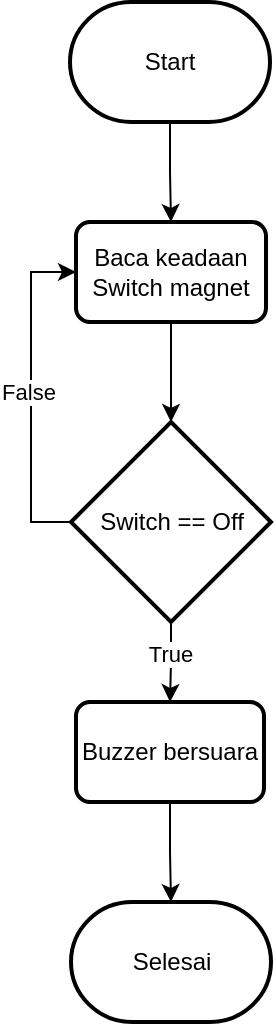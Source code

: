 <mxfile version="22.0.8" type="github">
  <diagram name="Page-1" id="aHBTTGxstkMjOlrfVOju">
    <mxGraphModel dx="1290" dy="574" grid="1" gridSize="10" guides="1" tooltips="1" connect="1" arrows="1" fold="1" page="1" pageScale="1" pageWidth="850" pageHeight="1100" math="0" shadow="0">
      <root>
        <mxCell id="0" />
        <mxCell id="1" parent="0" />
        <mxCell id="XB6f-WpCVGhrMiFMidnd-4" style="edgeStyle=orthogonalEdgeStyle;rounded=0;orthogonalLoop=1;jettySize=auto;html=1;exitX=0.5;exitY=1;exitDx=0;exitDy=0;exitPerimeter=0;entryX=0.5;entryY=0;entryDx=0;entryDy=0;" edge="1" parent="1" source="XB6f-WpCVGhrMiFMidnd-2" target="XB6f-WpCVGhrMiFMidnd-3">
          <mxGeometry relative="1" as="geometry" />
        </mxCell>
        <mxCell id="XB6f-WpCVGhrMiFMidnd-2" value="Start" style="strokeWidth=2;html=1;shape=mxgraph.flowchart.terminator;whiteSpace=wrap;" vertex="1" parent="1">
          <mxGeometry x="375" y="10" width="100" height="60" as="geometry" />
        </mxCell>
        <mxCell id="XB6f-WpCVGhrMiFMidnd-3" value="Baca keadaan Switch magnet" style="rounded=1;whiteSpace=wrap;html=1;absoluteArcSize=1;arcSize=14;strokeWidth=2;" vertex="1" parent="1">
          <mxGeometry x="378" y="120" width="95" height="50" as="geometry" />
        </mxCell>
        <mxCell id="XB6f-WpCVGhrMiFMidnd-11" style="edgeStyle=orthogonalEdgeStyle;rounded=0;orthogonalLoop=1;jettySize=auto;html=1;exitX=0;exitY=0.5;exitDx=0;exitDy=0;exitPerimeter=0;entryX=0;entryY=0.5;entryDx=0;entryDy=0;" edge="1" parent="1" source="XB6f-WpCVGhrMiFMidnd-7" target="XB6f-WpCVGhrMiFMidnd-3">
          <mxGeometry relative="1" as="geometry" />
        </mxCell>
        <mxCell id="XB6f-WpCVGhrMiFMidnd-19" value="False" style="edgeLabel;html=1;align=center;verticalAlign=middle;resizable=0;points=[];" vertex="1" connectable="0" parent="XB6f-WpCVGhrMiFMidnd-11">
          <mxGeometry x="0.022" y="2" relative="1" as="geometry">
            <mxPoint as="offset" />
          </mxGeometry>
        </mxCell>
        <mxCell id="XB6f-WpCVGhrMiFMidnd-12" style="edgeStyle=orthogonalEdgeStyle;rounded=0;orthogonalLoop=1;jettySize=auto;html=1;exitX=0.5;exitY=1;exitDx=0;exitDy=0;exitPerimeter=0;entryX=0.5;entryY=0;entryDx=0;entryDy=0;" edge="1" parent="1" source="XB6f-WpCVGhrMiFMidnd-7" target="XB6f-WpCVGhrMiFMidnd-10">
          <mxGeometry relative="1" as="geometry" />
        </mxCell>
        <mxCell id="XB6f-WpCVGhrMiFMidnd-18" value="True" style="edgeLabel;html=1;align=center;verticalAlign=middle;resizable=0;points=[];" vertex="1" connectable="0" parent="XB6f-WpCVGhrMiFMidnd-12">
          <mxGeometry x="-0.239" y="-1" relative="1" as="geometry">
            <mxPoint as="offset" />
          </mxGeometry>
        </mxCell>
        <mxCell id="XB6f-WpCVGhrMiFMidnd-7" value="Switch == Off" style="strokeWidth=2;html=1;shape=mxgraph.flowchart.decision;whiteSpace=wrap;" vertex="1" parent="1">
          <mxGeometry x="375.5" y="220" width="100" height="100" as="geometry" />
        </mxCell>
        <mxCell id="XB6f-WpCVGhrMiFMidnd-8" style="edgeStyle=orthogonalEdgeStyle;rounded=0;orthogonalLoop=1;jettySize=auto;html=1;exitX=0.5;exitY=1;exitDx=0;exitDy=0;entryX=0.5;entryY=0;entryDx=0;entryDy=0;entryPerimeter=0;" edge="1" parent="1" source="XB6f-WpCVGhrMiFMidnd-3" target="XB6f-WpCVGhrMiFMidnd-7">
          <mxGeometry relative="1" as="geometry" />
        </mxCell>
        <mxCell id="XB6f-WpCVGhrMiFMidnd-10" value="Buzzer bersuara" style="rounded=1;whiteSpace=wrap;html=1;absoluteArcSize=1;arcSize=14;strokeWidth=2;" vertex="1" parent="1">
          <mxGeometry x="378" y="360" width="94" height="50" as="geometry" />
        </mxCell>
        <mxCell id="XB6f-WpCVGhrMiFMidnd-13" value="Selesai" style="strokeWidth=2;html=1;shape=mxgraph.flowchart.terminator;whiteSpace=wrap;" vertex="1" parent="1">
          <mxGeometry x="375.5" y="460" width="100" height="60" as="geometry" />
        </mxCell>
        <mxCell id="XB6f-WpCVGhrMiFMidnd-14" style="edgeStyle=orthogonalEdgeStyle;rounded=0;orthogonalLoop=1;jettySize=auto;html=1;exitX=0.5;exitY=1;exitDx=0;exitDy=0;entryX=0.5;entryY=0;entryDx=0;entryDy=0;entryPerimeter=0;" edge="1" parent="1" source="XB6f-WpCVGhrMiFMidnd-10" target="XB6f-WpCVGhrMiFMidnd-13">
          <mxGeometry relative="1" as="geometry" />
        </mxCell>
      </root>
    </mxGraphModel>
  </diagram>
</mxfile>
